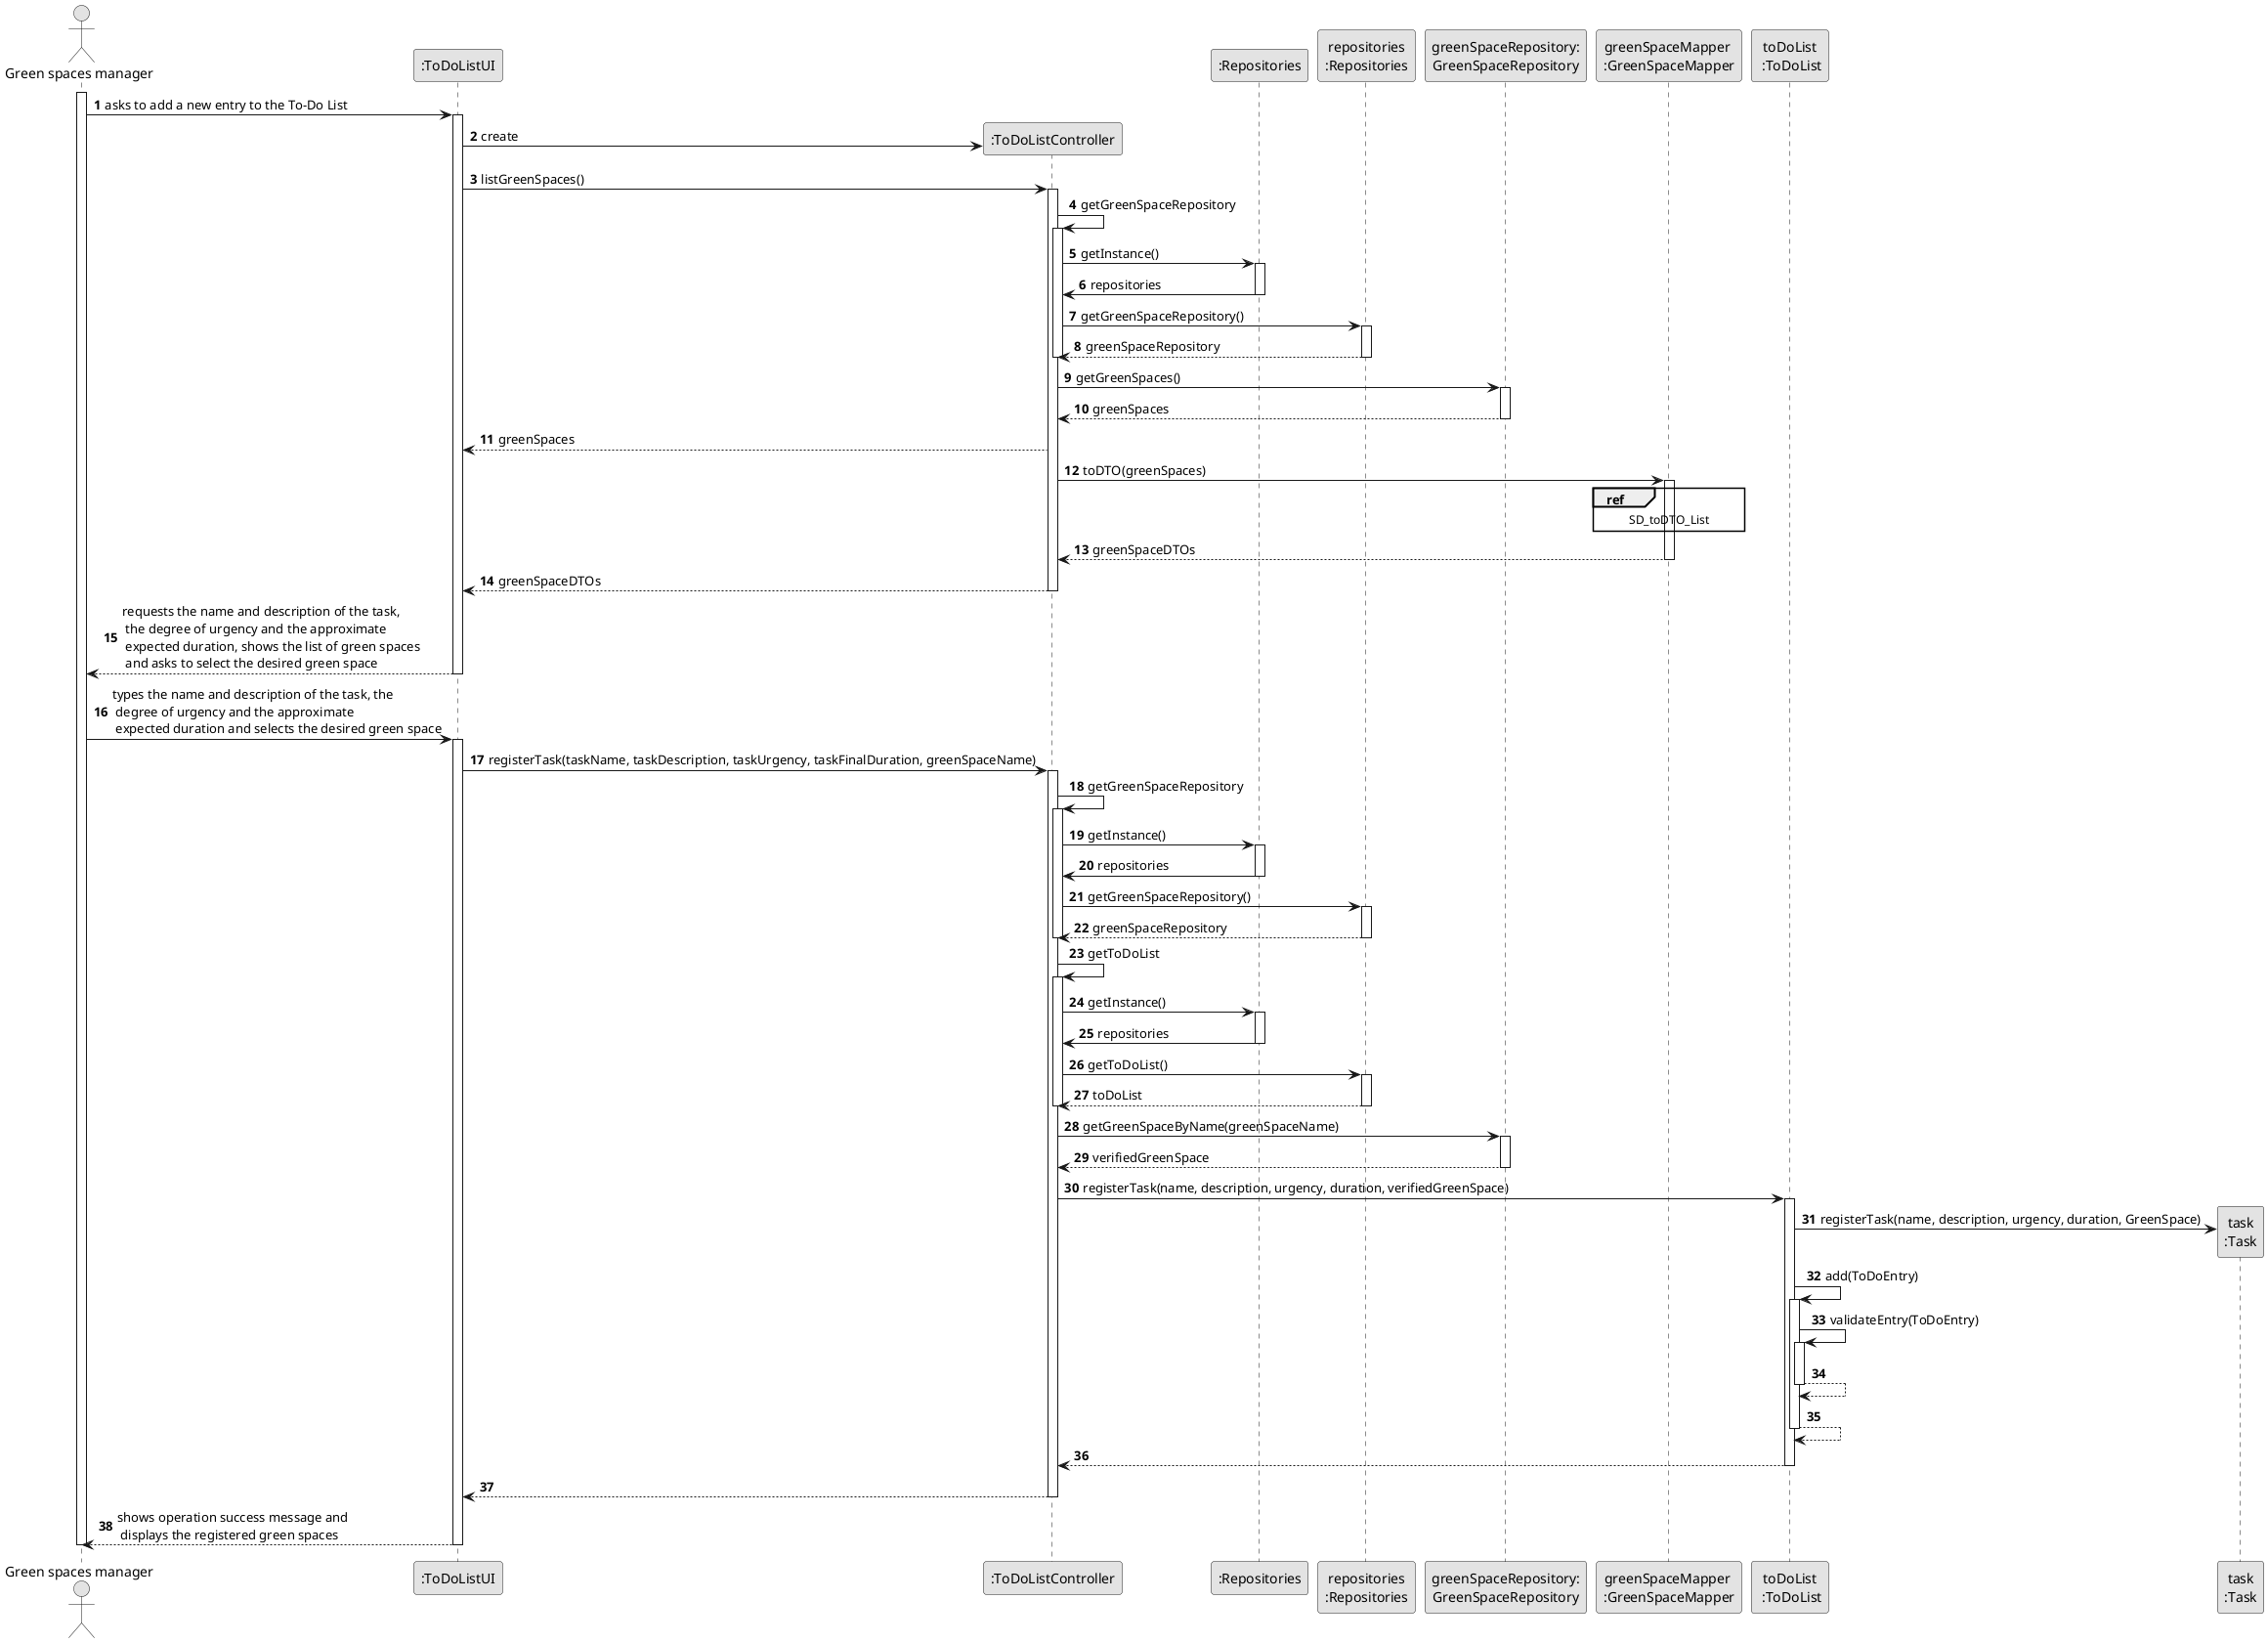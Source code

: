 @startuml
skinparam monochrome true
skinparam packageStyle rectangle
skinparam shadowing false

autonumber

'hide footbox
actor "Green spaces manager" as ADM
participant ":ToDoListUI" as UI
participant ":ToDoListController" as CTRL
participant ":Repositories" as RepositorySingleton
participant "repositories\n:Repositories" as PLAT
participant "greenSpaceRepository:\nGreenSpaceRepository" as GreenSpaceRepository
participant "greenSpaceMapper \n:GreenSpaceMapper" as Mapper
participant "toDoList\n :ToDoList" as ToDoList
participant "task\n:Task" as Task


activate ADM

    ADM -> UI : asks to add a new entry to the To-Do List

        activate UI

        UI -> CTRL** : create
        UI ->CTRL: listGreenSpaces()
                activate CTRL

                CTRL -> CTRL: getGreenSpaceRepository
                activate CTRL



                 CTRL -> RepositorySingleton : getInstance()
                                        activate RepositorySingleton

                                        RepositorySingleton -> CTRL : repositories
                                        deactivate RepositorySingleton

                                        CTRL -> PLAT : getGreenSpaceRepository()
                                        activate PLAT

                                        PLAT --> CTRL : greenSpaceRepository
                                        deactivate PLAT
                                        deactivate CTRL
                                        CTRL-> GreenSpaceRepository: getGreenSpaces()
                                        activate GreenSpaceRepository
                                        GreenSpaceRepository --> CTRL: greenSpaces
                                        deactivate GreenSpaceRepository
                                        CTRL -->UI: greenSpaces

                                        CTRL ->Mapper: toDTO(greenSpaces)
                                        activate Mapper
                                        ref over Mapper
                                            SD_toDTO_List
                                        end ref

                                        Mapper --> CTRL: greenSpaceDTOs
                                        deactivate Mapper

                                        CTRL --> UI: greenSpaceDTOs
                                        deactivate CTRL

        UI --> ADM : requests the name and description of the task,\n the degree of urgency and the approximate\n expected duration, shows the list of green spaces \n and asks to select the desired green space

        deactivate UI

    ADM -> UI : types the name and description of the task, the \n degree of urgency and the approximate\n expected duration and selects the desired green space


            activate UI

            UI->CTRL: registerTask(taskName, taskDescription, taskUrgency, taskFinalDuration, greenSpaceName)
            activate CTRL
            CTRL -> CTRL: getGreenSpaceRepository
                            activate CTRL



                             CTRL -> RepositorySingleton : getInstance()
                              activate RepositorySingleton

                              RepositorySingleton -> CTRL : repositories
                              deactivate RepositorySingleton

                              CTRL -> PLAT : getGreenSpaceRepository()
                              activate PLAT

                              PLAT --> CTRL : greenSpaceRepository
                              deactivate PLAT
                              deactivate CTRL


                CTRL -> CTRL: getToDoList
                activate CTRL

                 CTRL -> RepositorySingleton : getInstance()
                                        activate RepositorySingleton

                                        RepositorySingleton -> CTRL : repositories
                                        deactivate RepositorySingleton

                                        CTRL -> PLAT : getToDoList()
                                        activate PLAT

                                        PLAT --> CTRL : toDoList
                                        deactivate PLAT
                                        deactivate CTRL

                                        CTRL -> GreenSpaceRepository: getGreenSpaceByName(greenSpaceName)
                                        activate GreenSpaceRepository

                                        GreenSpaceRepository --> CTRL: verifiedGreenSpace
                                        deactivate GreenSpaceRepository

                         CTRL ->ToDoList: registerTask(name, description, urgency, duration, verifiedGreenSpace)
                                    activate ToDoList

                                    ToDoList -> Task**: registerTask(name, description, urgency, duration, GreenSpace)
                                    ToDoList ->ToDoList:add(ToDoEntry)
                                    activate ToDoList
                                    ToDoList ->ToDoList: validateEntry(ToDoEntry)
                                    activate ToDoList
                                    ToDoList -->ToDoList
                                    deactivate ToDoList
                                    ToDoList -->ToDoList
                                    deactivate ToDoList

                                    ToDoList -->CTRL
                                    deactivate ToDoList


        CTRL --> UI

            deactivate CTRL

        UI --> ADM : shows operation success message and\n displays the registered green spaces

    deactivate UI

deactivate ADM

@enduml